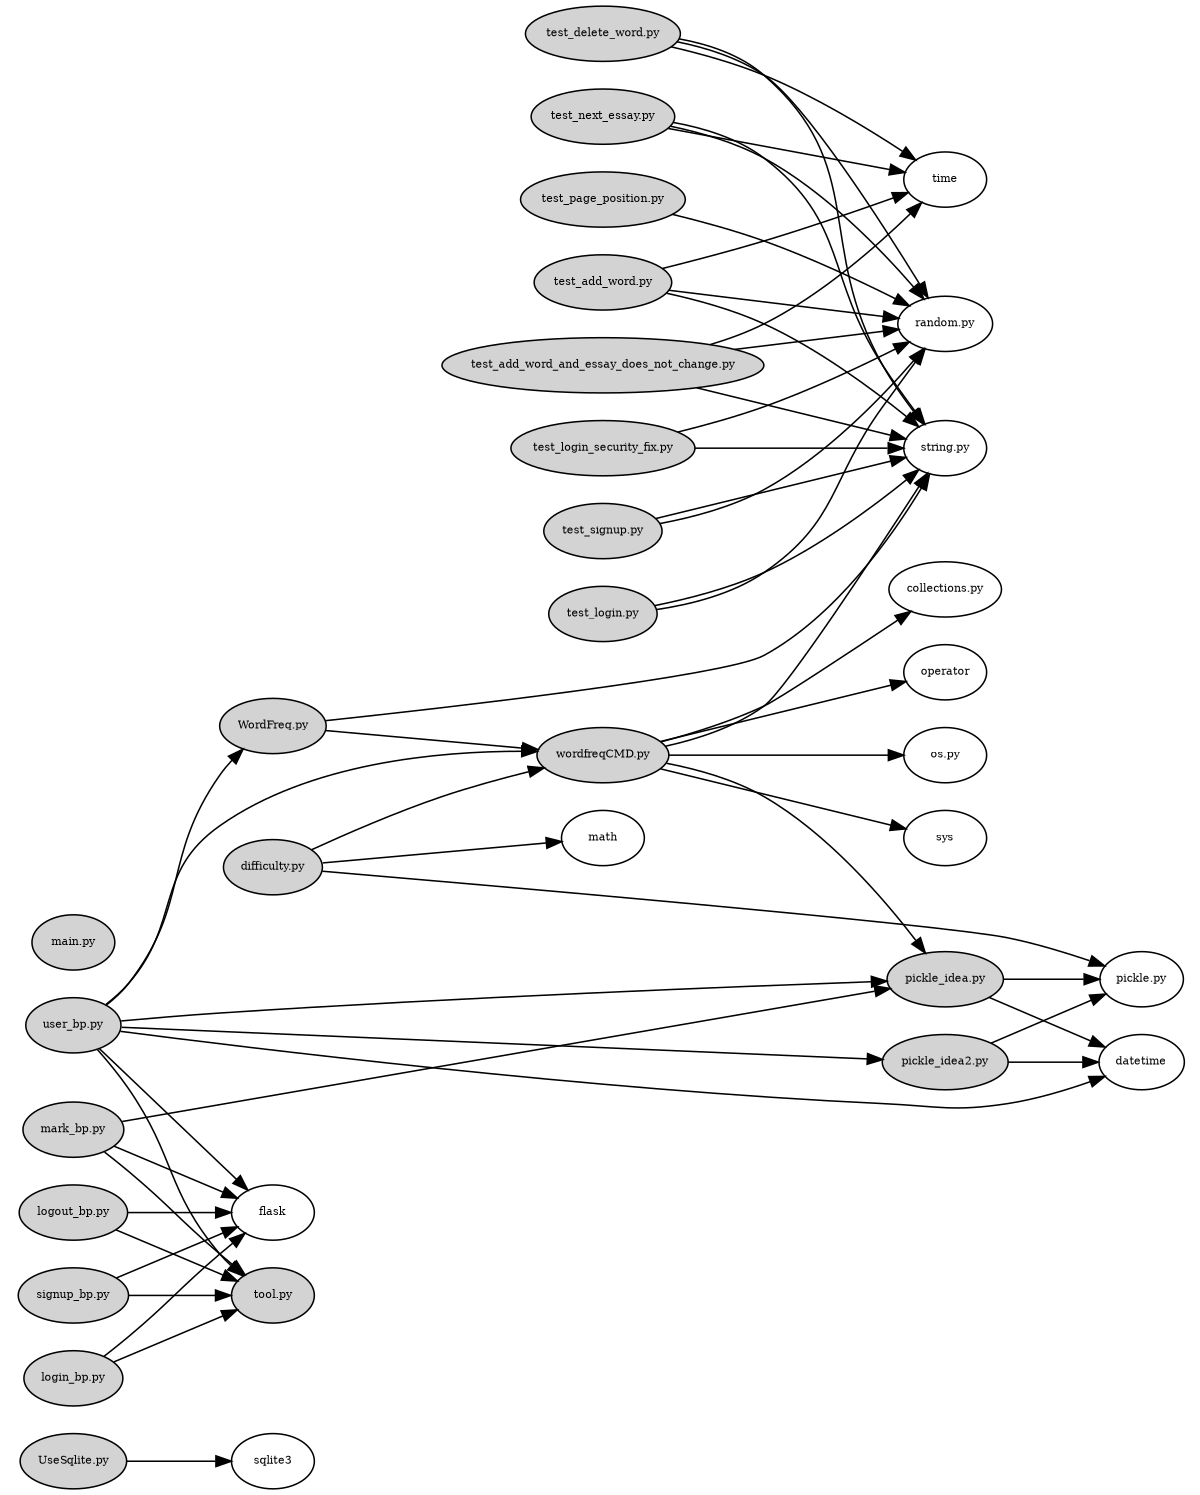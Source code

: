 
# This file was generated by sfood-graph.

strict digraph "dependencies" {
    graph [
        rankdir = "LR",
        overlap = "scale",
        size = "8,10",
        ratio = "fill",
        fontsize = "16",
        fontname = "Helvetica",
        clusterrank = "local"
        ]

       node [
           fontsize=7
           shape=ellipse
//           style=filled
//           shape=box
       ];

//     node [
//         fontsize=7
//       style=ellipse
//     ];

"UseSqlite.py"  [style=filled];
"UseSqlite.py" -> "sqlite3";
"WordFreq.py"  [style=filled];
"WordFreq.py" -> "string.py";
"WordFreq.py" -> "wordfreqCMD.py";
"difficulty.py"  [style=filled];
"difficulty.py" -> "math";
"difficulty.py" -> "pickle.py";
"difficulty.py" -> "wordfreqCMD.py";
"login_bp.py"  [style=filled];
"login_bp.py" -> "flask";
"login_bp.py" -> "tool.py";
"logout_bp.py"  [style=filled];
"logout_bp.py" -> "flask";
"logout_bp.py" -> "tool.py";
"main.py"  [style=filled];
"mark_bp.py"  [style=filled];
"mark_bp.py" -> "flask";
"mark_bp.py" -> "pickle_idea.py";
"mark_bp.py" -> "tool.py";
"pickle_idea.py"  [style=filled];
"pickle_idea.py" -> "datetime";
"pickle_idea.py" -> "pickle.py";
"pickle_idea2.py"  [style=filled];
"pickle_idea2.py" -> "datetime";
"pickle_idea2.py" -> "pickle.py";
"signup_bp.py"  [style=filled];
"signup_bp.py" -> "flask";
"signup_bp.py" -> "tool.py";
"tool.py"  [style=filled];
"user_bp.py"  [style=filled];
"user_bp.py" -> "datetime";
"user_bp.py" -> "flask";
"user_bp.py" -> "WordFreq.py";
"user_bp.py" -> "pickle_idea.py";
"user_bp.py" -> "pickle_idea2.py";
"user_bp.py" -> "tool.py";
"user_bp.py" -> "wordfreqCMD.py";
"wordfreqCMD.py"  [style=filled];
"wordfreqCMD.py" -> "collections.py";
"wordfreqCMD.py" -> "operator";
"wordfreqCMD.py" -> "os.py";
"wordfreqCMD.py" -> "string.py";
"wordfreqCMD.py" -> "sys";
"wordfreqCMD.py" -> "pickle_idea.py";
"test_add_word.py"  [style=filled];
"test_add_word.py" -> "random.py";
"test_add_word.py" -> "string.py";
"test_add_word.py" -> "time";
"test_add_word_and_essay_does_not_change.py"  [style=filled];
"test_add_word_and_essay_does_not_change.py" -> "random.py";
"test_add_word_and_essay_does_not_change.py" -> "string.py";
"test_add_word_and_essay_does_not_change.py" -> "time";
"test_delete_word.py"  [style=filled];
"test_delete_word.py" -> "random.py";
"test_delete_word.py" -> "string.py";
"test_delete_word.py" -> "time";
"test_login.py"  [style=filled];
"test_login.py" -> "random.py";
"test_login.py" -> "string.py";
"test_login_security_fix.py"  [style=filled];
"test_login_security_fix.py" -> "random.py";
"test_login_security_fix.py" -> "string.py";
"test_next_essay.py"  [style=filled];
"test_next_essay.py" -> "random.py";
"test_next_essay.py" -> "string.py";
"test_next_essay.py" -> "time";
"test_page_position.py"  [style=filled];
"test_page_position.py" -> "random.py";
"test_signup.py"  [style=filled];
"test_signup.py" -> "random.py";
"test_signup.py" -> "string.py";


}
